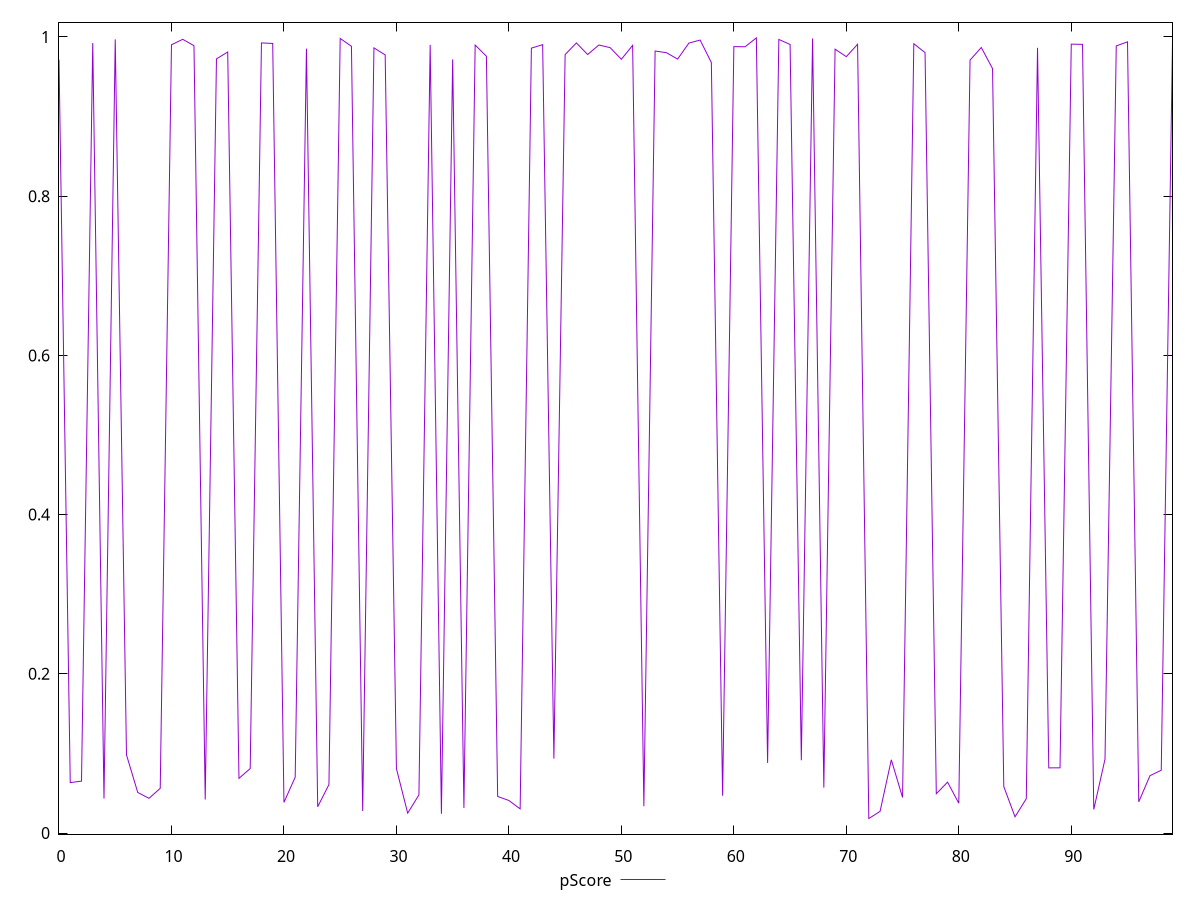 reset

$pScore <<EOF
0 0.9714525288187995
1 0.06330913603945115
2 0.0652068030873798
3 0.9923739920519581
4 0.04325236764599344
5 0.9969766983669146
6 0.09814332830856953
7 0.050990369729256635
8 0.04359605972881314
9 0.05613911468420363
10 0.9902178942121537
11 0.9970493264781524
12 0.9890141227819597
13 0.04205147875180393
14 0.9724622311176929
15 0.9811080996754464
16 0.068666336924396
17 0.08097110982335531
18 0.9925197874325269
19 0.9918457419869282
20 0.03852440841499738
21 0.0701914113073488
22 0.9853851192699712
23 0.032963176103326
24 0.060898113312743196
25 0.9981385410285548
26 0.9883008379831939
27 0.027558040387240912
28 0.9862792516292853
29 0.9774215222896225
30 0.08084212014154168
31 0.024974606953580503
32 0.0478577497788133
33 0.9900420636700722
34 0.02418439792363347
35 0.9717959527818208
36 0.031487568722379344
37 0.9898153808834116
38 0.9758077229149578
39 0.04593876213674519
40 0.04087150177175641
41 0.030320115376043844
42 0.9859541851148936
43 0.9903227281347211
44 0.09351961020689475
45 0.9778634995730336
46 0.99252279485413
47 0.9779274317442658
48 0.989904022264426
49 0.9865514072617672
50 0.9719899820762351
51 0.9894177408670147
52 0.03363964579387274
53 0.9823286401072272
54 0.9802767046015586
55 0.9721927598267859
56 0.9922709751369805
57 0.9961165815371074
58 0.9679043016182618
59 0.04686337547785824
60 0.9878603476309242
61 0.9876916998097045
62 0.9988074526921974
63 0.08802957136859807
64 0.9968765370009045
65 0.9905461394260295
66 0.09137306720863042
67 0.9980876969278991
68 0.057084987671613185
69 0.9846759458805845
70 0.9752320190425854
71 0.9907910874752388
72 0.018217925388687106
73 0.027158983500728096
74 0.09196053940548221
75 0.04466328853320062
76 0.9914844701053414
77 0.9803342376415005
78 0.04935307111922932
79 0.06390157719229517
80 0.037395009145585356
81 0.9709769090950913
82 0.9867686544114328
83 0.9602569576134352
84 0.0583250048053946
85 0.020371784408076243
86 0.04309035971098829
87 0.9863953861127526
88 0.081830359562995
89 0.08189345163329093
90 0.9909842050985905
91 0.9907008465740902
92 0.02955561222640546
93 0.09287200799692258
94 0.9887480114423327
95 0.9938834154743846
96 0.039167229222128674
97 0.07208409686253625
98 0.07889273142519004
99 0.9933830916806761
EOF

set key outside below
set xrange [0:99]
set yrange [-0.0013938651573831007:1.0184192432382675]
set trange [-0.0013938651573831007:1.0184192432382675]
set terminal svg size 640, 500 enhanced background rgb 'white'
set output "reports/report_00028_2021-02-24T12-49-42.674Z/interactive/samples/card/pScore/values.svg"

plot $pScore title "pScore" with line

reset
